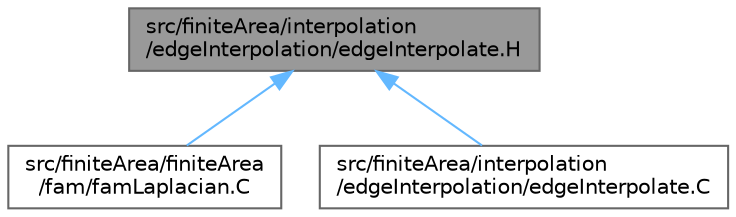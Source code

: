 digraph "src/finiteArea/interpolation/edgeInterpolation/edgeInterpolate.H"
{
 // LATEX_PDF_SIZE
  bgcolor="transparent";
  edge [fontname=Helvetica,fontsize=10,labelfontname=Helvetica,labelfontsize=10];
  node [fontname=Helvetica,fontsize=10,shape=box,height=0.2,width=0.4];
  Node1 [id="Node000001",label="src/finiteArea/interpolation\l/edgeInterpolation/edgeInterpolate.H",height=0.2,width=0.4,color="gray40", fillcolor="grey60", style="filled", fontcolor="black",tooltip=" "];
  Node1 -> Node2 [id="edge1_Node000001_Node000002",dir="back",color="steelblue1",style="solid",tooltip=" "];
  Node2 [id="Node000002",label="src/finiteArea/finiteArea\l/fam/famLaplacian.C",height=0.2,width=0.4,color="grey40", fillcolor="white", style="filled",URL="$famLaplacian_8C.html",tooltip=" "];
  Node1 -> Node3 [id="edge2_Node000001_Node000003",dir="back",color="steelblue1",style="solid",tooltip=" "];
  Node3 [id="Node000003",label="src/finiteArea/interpolation\l/edgeInterpolation/edgeInterpolate.C",height=0.2,width=0.4,color="grey40", fillcolor="white", style="filled",URL="$edgeInterpolate_8C.html",tooltip=" "];
}
